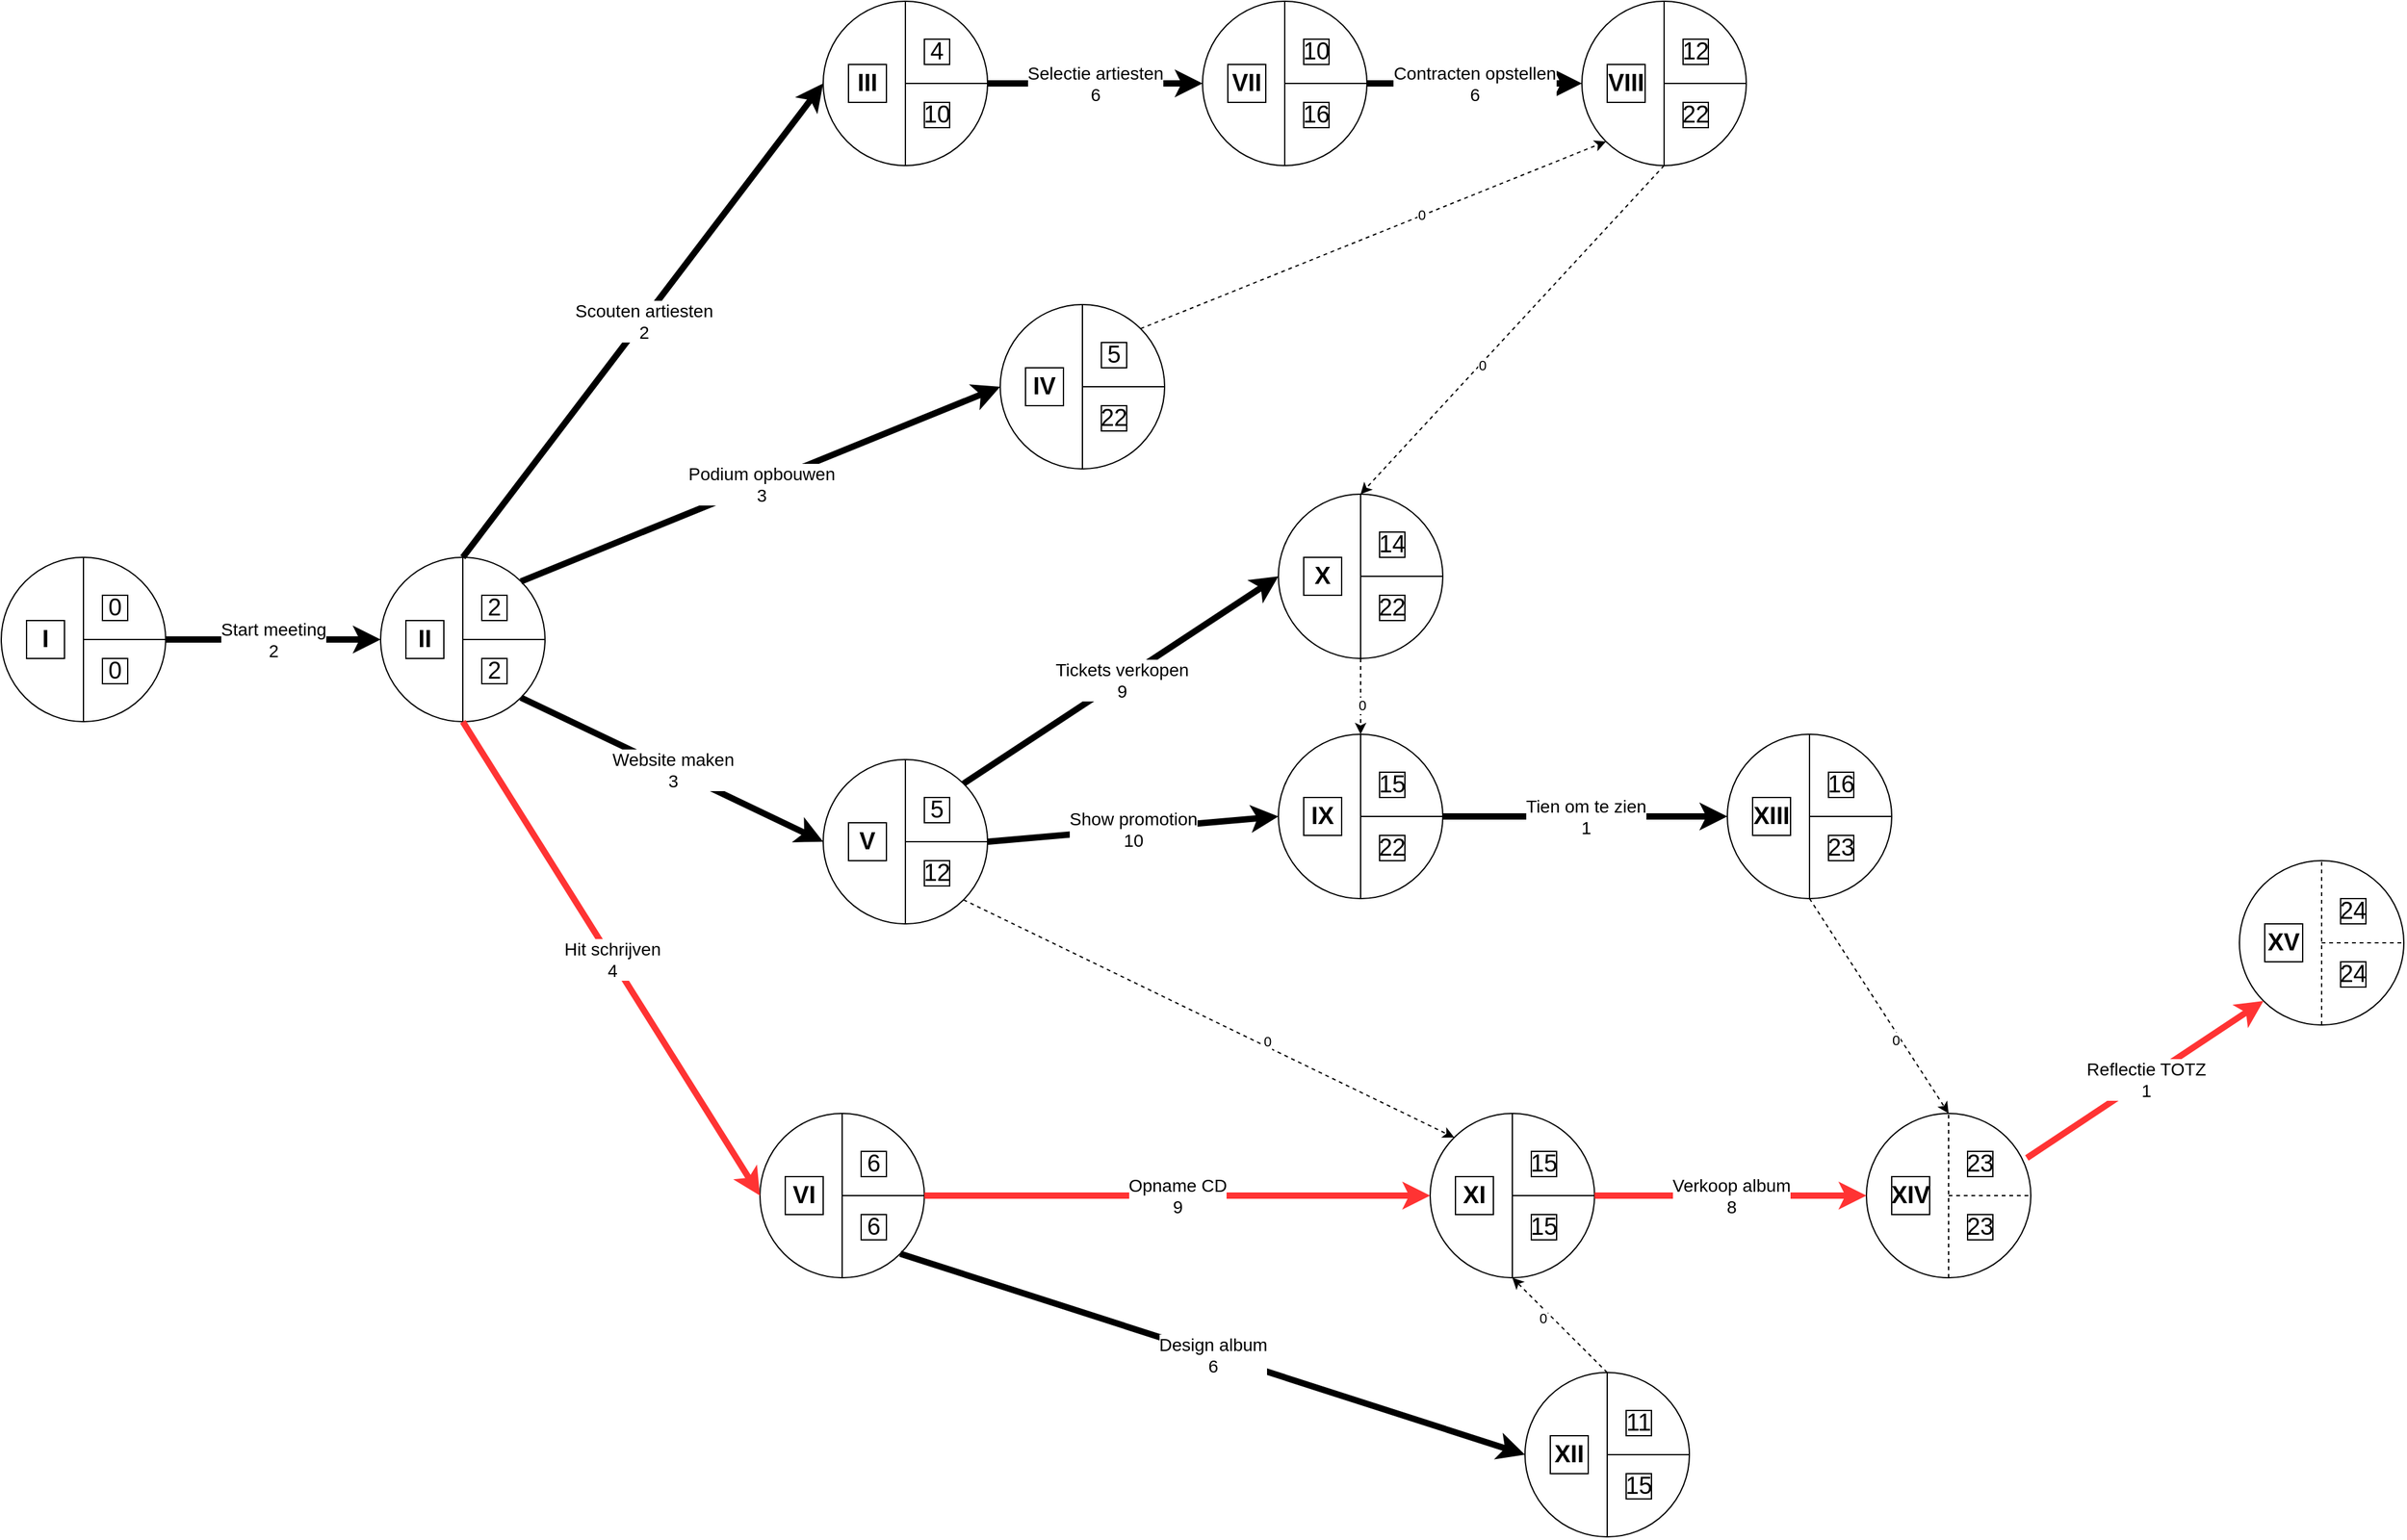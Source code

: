 <mxfile version="20.5.3" type="device"><diagram id="lD8hmE9IHwincYkHQ8h_" name="Page-1"><mxGraphModel dx="2844" dy="2624" grid="1" gridSize="10" guides="1" tooltips="1" connect="1" arrows="1" fold="1" page="1" pageScale="1" pageWidth="850" pageHeight="1100" math="0" shadow="0"><root><mxCell id="0"/><mxCell id="1" parent="0"/><mxCell id="yKa9SJ7akVQe92-nUL0u-1" value="" style="ellipse;whiteSpace=wrap;html=1;aspect=fixed;align=center;horizontal=1;" vertex="1" parent="1"><mxGeometry x="30" y="270" width="130" height="130" as="geometry"/></mxCell><mxCell id="yKa9SJ7akVQe92-nUL0u-2" value="" style="endArrow=none;html=1;rounded=0;entryX=0.5;entryY=0;entryDx=0;entryDy=0;" edge="1" target="yKa9SJ7akVQe92-nUL0u-1" parent="1"><mxGeometry width="50" height="50" relative="1" as="geometry"><mxPoint x="95" y="400" as="sourcePoint"/><mxPoint x="150" y="340" as="targetPoint"/></mxGeometry></mxCell><mxCell id="yKa9SJ7akVQe92-nUL0u-3" value="" style="endArrow=none;html=1;rounded=0;entryX=1;entryY=0.5;entryDx=0;entryDy=0;" edge="1" target="yKa9SJ7akVQe92-nUL0u-1" parent="1"><mxGeometry width="50" height="50" relative="1" as="geometry"><mxPoint x="95" y="335" as="sourcePoint"/><mxPoint x="150" y="340" as="targetPoint"/></mxGeometry></mxCell><mxCell id="yKa9SJ7akVQe92-nUL0u-4" value="&lt;font style=&quot;font-size: 19px;&quot;&gt;&lt;b&gt;I&lt;/b&gt;&lt;/font&gt;" style="rounded=0;whiteSpace=wrap;html=1;fontSize=15;" vertex="1" parent="1"><mxGeometry x="50" y="320" width="30" height="30" as="geometry"/></mxCell><mxCell id="yKa9SJ7akVQe92-nUL0u-5" value="0" style="whiteSpace=wrap;html=1;aspect=fixed;fontSize=19;" vertex="1" parent="1"><mxGeometry x="110" y="300" width="20" height="20" as="geometry"/></mxCell><mxCell id="yKa9SJ7akVQe92-nUL0u-6" value="0" style="whiteSpace=wrap;html=1;aspect=fixed;fontSize=19;" vertex="1" parent="1"><mxGeometry x="110" y="350" width="20" height="20" as="geometry"/></mxCell><mxCell id="yKa9SJ7akVQe92-nUL0u-7" value="" style="ellipse;whiteSpace=wrap;html=1;aspect=fixed;align=center;horizontal=1;" vertex="1" parent="1"><mxGeometry x="330" y="270" width="130" height="130" as="geometry"/></mxCell><mxCell id="yKa9SJ7akVQe92-nUL0u-8" value="" style="endArrow=none;html=1;rounded=0;entryX=0.5;entryY=0;entryDx=0;entryDy=0;" edge="1" target="yKa9SJ7akVQe92-nUL0u-7" parent="1"><mxGeometry width="50" height="50" relative="1" as="geometry"><mxPoint x="395" y="400" as="sourcePoint"/><mxPoint x="450" y="340" as="targetPoint"/></mxGeometry></mxCell><mxCell id="yKa9SJ7akVQe92-nUL0u-9" value="" style="endArrow=none;html=1;rounded=0;entryX=1;entryY=0.5;entryDx=0;entryDy=0;" edge="1" target="yKa9SJ7akVQe92-nUL0u-7" parent="1"><mxGeometry width="50" height="50" relative="1" as="geometry"><mxPoint x="395" y="335" as="sourcePoint"/><mxPoint x="450" y="340" as="targetPoint"/></mxGeometry></mxCell><mxCell id="yKa9SJ7akVQe92-nUL0u-10" value="&lt;font style=&quot;font-size: 19px;&quot;&gt;&lt;b&gt;II&lt;/b&gt;&lt;/font&gt;" style="rounded=0;whiteSpace=wrap;html=1;fontSize=15;" vertex="1" parent="1"><mxGeometry x="350" y="320" width="30" height="30" as="geometry"/></mxCell><mxCell id="yKa9SJ7akVQe92-nUL0u-11" value="2" style="whiteSpace=wrap;html=1;aspect=fixed;fontSize=19;" vertex="1" parent="1"><mxGeometry x="410" y="300" width="20" height="20" as="geometry"/></mxCell><mxCell id="yKa9SJ7akVQe92-nUL0u-12" value="2" style="whiteSpace=wrap;html=1;aspect=fixed;fontSize=19;" vertex="1" parent="1"><mxGeometry x="410" y="350" width="20" height="20" as="geometry"/></mxCell><mxCell id="yKa9SJ7akVQe92-nUL0u-13" value="" style="endArrow=classic;html=1;rounded=0;strokeWidth=5;jumpSize=9;entryX=0;entryY=0.5;entryDx=0;entryDy=0;exitX=1;exitY=0.5;exitDx=0;exitDy=0;" edge="1" parent="1" source="yKa9SJ7akVQe92-nUL0u-1" target="yKa9SJ7akVQe92-nUL0u-7"><mxGeometry relative="1" as="geometry"><mxPoint x="150" y="448.62" as="sourcePoint"/><mxPoint x="310" y="400" as="targetPoint"/></mxGeometry></mxCell><mxCell id="yKa9SJ7akVQe92-nUL0u-14" value="Start meeting&lt;br&gt;2" style="edgeLabel;resizable=0;html=1;align=center;verticalAlign=middle;fontSize=14;" connectable="0" vertex="1" parent="yKa9SJ7akVQe92-nUL0u-13"><mxGeometry relative="1" as="geometry"/></mxCell><mxCell id="yKa9SJ7akVQe92-nUL0u-15" value="" style="ellipse;whiteSpace=wrap;html=1;aspect=fixed;align=center;horizontal=1;" vertex="1" parent="1"><mxGeometry x="680" y="-170" width="130" height="130" as="geometry"/></mxCell><mxCell id="yKa9SJ7akVQe92-nUL0u-16" value="" style="endArrow=none;html=1;rounded=0;entryX=0.5;entryY=0;entryDx=0;entryDy=0;" edge="1" target="yKa9SJ7akVQe92-nUL0u-15" parent="1"><mxGeometry width="50" height="50" relative="1" as="geometry"><mxPoint x="745" y="-40" as="sourcePoint"/><mxPoint x="800" y="-100" as="targetPoint"/></mxGeometry></mxCell><mxCell id="yKa9SJ7akVQe92-nUL0u-17" value="" style="endArrow=none;html=1;rounded=0;entryX=1;entryY=0.5;entryDx=0;entryDy=0;" edge="1" target="yKa9SJ7akVQe92-nUL0u-15" parent="1"><mxGeometry width="50" height="50" relative="1" as="geometry"><mxPoint x="745" y="-105" as="sourcePoint"/><mxPoint x="800" y="-100" as="targetPoint"/></mxGeometry></mxCell><mxCell id="yKa9SJ7akVQe92-nUL0u-18" value="&lt;font style=&quot;font-size: 19px;&quot;&gt;&lt;b&gt;III&lt;/b&gt;&lt;/font&gt;" style="rounded=0;whiteSpace=wrap;html=1;fontSize=15;" vertex="1" parent="1"><mxGeometry x="700" y="-120" width="30" height="30" as="geometry"/></mxCell><mxCell id="yKa9SJ7akVQe92-nUL0u-19" value="4" style="whiteSpace=wrap;html=1;aspect=fixed;fontSize=19;" vertex="1" parent="1"><mxGeometry x="760" y="-140" width="20" height="20" as="geometry"/></mxCell><mxCell id="yKa9SJ7akVQe92-nUL0u-20" value="10" style="whiteSpace=wrap;html=1;aspect=fixed;fontSize=19;" vertex="1" parent="1"><mxGeometry x="760" y="-90" width="20" height="20" as="geometry"/></mxCell><mxCell id="yKa9SJ7akVQe92-nUL0u-21" value="" style="ellipse;whiteSpace=wrap;html=1;aspect=fixed;align=center;horizontal=1;" vertex="1" parent="1"><mxGeometry x="820" y="70" width="130" height="130" as="geometry"/></mxCell><mxCell id="yKa9SJ7akVQe92-nUL0u-22" value="" style="endArrow=none;html=1;rounded=0;entryX=0.5;entryY=0;entryDx=0;entryDy=0;" edge="1" parent="1" target="yKa9SJ7akVQe92-nUL0u-21"><mxGeometry width="50" height="50" relative="1" as="geometry"><mxPoint x="885" y="200" as="sourcePoint"/><mxPoint x="940" y="140" as="targetPoint"/></mxGeometry></mxCell><mxCell id="yKa9SJ7akVQe92-nUL0u-23" value="" style="endArrow=none;html=1;rounded=0;entryX=1;entryY=0.5;entryDx=0;entryDy=0;" edge="1" parent="1" target="yKa9SJ7akVQe92-nUL0u-21"><mxGeometry width="50" height="50" relative="1" as="geometry"><mxPoint x="885" y="135" as="sourcePoint"/><mxPoint x="940" y="140" as="targetPoint"/></mxGeometry></mxCell><mxCell id="yKa9SJ7akVQe92-nUL0u-24" value="&lt;font style=&quot;font-size: 19px;&quot;&gt;&lt;b&gt;IV&lt;/b&gt;&lt;/font&gt;" style="rounded=0;whiteSpace=wrap;html=1;fontSize=15;" vertex="1" parent="1"><mxGeometry x="840" y="120" width="30" height="30" as="geometry"/></mxCell><mxCell id="yKa9SJ7akVQe92-nUL0u-25" value="5" style="whiteSpace=wrap;html=1;aspect=fixed;fontSize=19;" vertex="1" parent="1"><mxGeometry x="900" y="100" width="20" height="20" as="geometry"/></mxCell><mxCell id="yKa9SJ7akVQe92-nUL0u-26" value="22" style="whiteSpace=wrap;html=1;aspect=fixed;fontSize=19;" vertex="1" parent="1"><mxGeometry x="900" y="150" width="20" height="20" as="geometry"/></mxCell><mxCell id="yKa9SJ7akVQe92-nUL0u-27" value="" style="ellipse;whiteSpace=wrap;html=1;aspect=fixed;align=center;horizontal=1;" vertex="1" parent="1"><mxGeometry x="680" y="430" width="130" height="130" as="geometry"/></mxCell><mxCell id="yKa9SJ7akVQe92-nUL0u-28" value="" style="endArrow=none;html=1;rounded=0;entryX=0.5;entryY=0;entryDx=0;entryDy=0;" edge="1" parent="1" target="yKa9SJ7akVQe92-nUL0u-27"><mxGeometry width="50" height="50" relative="1" as="geometry"><mxPoint x="745" y="560" as="sourcePoint"/><mxPoint x="800" y="500" as="targetPoint"/></mxGeometry></mxCell><mxCell id="yKa9SJ7akVQe92-nUL0u-29" value="" style="endArrow=none;html=1;rounded=0;entryX=1;entryY=0.5;entryDx=0;entryDy=0;" edge="1" parent="1" target="yKa9SJ7akVQe92-nUL0u-27"><mxGeometry width="50" height="50" relative="1" as="geometry"><mxPoint x="745" y="495" as="sourcePoint"/><mxPoint x="800" y="500" as="targetPoint"/></mxGeometry></mxCell><mxCell id="yKa9SJ7akVQe92-nUL0u-30" value="&lt;font style=&quot;font-size: 19px;&quot;&gt;&lt;b&gt;V&lt;/b&gt;&lt;/font&gt;" style="rounded=0;whiteSpace=wrap;html=1;fontSize=15;" vertex="1" parent="1"><mxGeometry x="700" y="480" width="30" height="30" as="geometry"/></mxCell><mxCell id="yKa9SJ7akVQe92-nUL0u-31" value="5" style="whiteSpace=wrap;html=1;aspect=fixed;fontSize=19;" vertex="1" parent="1"><mxGeometry x="760" y="460" width="20" height="20" as="geometry"/></mxCell><mxCell id="yKa9SJ7akVQe92-nUL0u-32" value="12" style="whiteSpace=wrap;html=1;aspect=fixed;fontSize=19;" vertex="1" parent="1"><mxGeometry x="760" y="510" width="20" height="20" as="geometry"/></mxCell><mxCell id="yKa9SJ7akVQe92-nUL0u-33" value="" style="ellipse;whiteSpace=wrap;html=1;aspect=fixed;align=center;horizontal=1;" vertex="1" parent="1"><mxGeometry x="630" y="710" width="130" height="130" as="geometry"/></mxCell><mxCell id="yKa9SJ7akVQe92-nUL0u-34" value="" style="endArrow=none;html=1;rounded=0;entryX=0.5;entryY=0;entryDx=0;entryDy=0;" edge="1" parent="1" target="yKa9SJ7akVQe92-nUL0u-33"><mxGeometry width="50" height="50" relative="1" as="geometry"><mxPoint x="695" y="840" as="sourcePoint"/><mxPoint x="750" y="780" as="targetPoint"/></mxGeometry></mxCell><mxCell id="yKa9SJ7akVQe92-nUL0u-35" value="" style="endArrow=none;html=1;rounded=0;entryX=1;entryY=0.5;entryDx=0;entryDy=0;" edge="1" parent="1" target="yKa9SJ7akVQe92-nUL0u-33"><mxGeometry width="50" height="50" relative="1" as="geometry"><mxPoint x="695" y="775" as="sourcePoint"/><mxPoint x="750" y="780" as="targetPoint"/></mxGeometry></mxCell><mxCell id="yKa9SJ7akVQe92-nUL0u-36" value="&lt;font style=&quot;font-size: 19px;&quot;&gt;&lt;b&gt;VI&lt;/b&gt;&lt;/font&gt;" style="rounded=0;whiteSpace=wrap;html=1;fontSize=15;" vertex="1" parent="1"><mxGeometry x="650" y="760" width="30" height="30" as="geometry"/></mxCell><mxCell id="yKa9SJ7akVQe92-nUL0u-37" value="6" style="whiteSpace=wrap;html=1;aspect=fixed;fontSize=19;" vertex="1" parent="1"><mxGeometry x="710" y="740" width="20" height="20" as="geometry"/></mxCell><mxCell id="yKa9SJ7akVQe92-nUL0u-38" value="6" style="whiteSpace=wrap;html=1;aspect=fixed;fontSize=19;" vertex="1" parent="1"><mxGeometry x="710" y="790" width="20" height="20" as="geometry"/></mxCell><mxCell id="yKa9SJ7akVQe92-nUL0u-47" value="" style="endArrow=classic;html=1;rounded=0;strokeWidth=5;jumpSize=9;entryX=0;entryY=0.5;entryDx=0;entryDy=0;exitX=0.5;exitY=0;exitDx=0;exitDy=0;" edge="1" parent="1" source="yKa9SJ7akVQe92-nUL0u-7" target="yKa9SJ7akVQe92-nUL0u-15"><mxGeometry relative="1" as="geometry"><mxPoint x="410" y="198.62" as="sourcePoint"/><mxPoint x="570" y="150" as="targetPoint"/></mxGeometry></mxCell><mxCell id="yKa9SJ7akVQe92-nUL0u-48" value="Scouten artiesten&lt;br&gt;2" style="edgeLabel;resizable=0;html=1;align=center;verticalAlign=middle;fontSize=14;" connectable="0" vertex="1" parent="yKa9SJ7akVQe92-nUL0u-47"><mxGeometry relative="1" as="geometry"/></mxCell><mxCell id="yKa9SJ7akVQe92-nUL0u-49" value="" style="endArrow=classic;html=1;rounded=0;strokeWidth=5;jumpSize=9;entryX=0;entryY=0.5;entryDx=0;entryDy=0;exitX=1;exitY=0;exitDx=0;exitDy=0;" edge="1" parent="1" source="yKa9SJ7akVQe92-nUL0u-7" target="yKa9SJ7akVQe92-nUL0u-21"><mxGeometry relative="1" as="geometry"><mxPoint x="405" y="280" as="sourcePoint"/><mxPoint x="640.0" y="65" as="targetPoint"/></mxGeometry></mxCell><mxCell id="yKa9SJ7akVQe92-nUL0u-50" value="Podium opbouwen&lt;br&gt;3" style="edgeLabel;resizable=0;html=1;align=center;verticalAlign=middle;fontSize=14;" connectable="0" vertex="1" parent="yKa9SJ7akVQe92-nUL0u-49"><mxGeometry relative="1" as="geometry"/></mxCell><mxCell id="yKa9SJ7akVQe92-nUL0u-51" value="" style="endArrow=classic;html=1;rounded=0;strokeWidth=5;jumpSize=9;entryX=0;entryY=0.5;entryDx=0;entryDy=0;exitX=1;exitY=1;exitDx=0;exitDy=0;" edge="1" parent="1" source="yKa9SJ7akVQe92-nUL0u-7" target="yKa9SJ7akVQe92-nUL0u-27"><mxGeometry relative="1" as="geometry"><mxPoint x="415" y="290" as="sourcePoint"/><mxPoint x="650.0" y="75" as="targetPoint"/></mxGeometry></mxCell><mxCell id="yKa9SJ7akVQe92-nUL0u-52" value="Website maken&lt;br&gt;3" style="edgeLabel;resizable=0;html=1;align=center;verticalAlign=middle;fontSize=14;" connectable="0" vertex="1" parent="yKa9SJ7akVQe92-nUL0u-51"><mxGeometry relative="1" as="geometry"/></mxCell><mxCell id="yKa9SJ7akVQe92-nUL0u-53" value="" style="endArrow=classic;html=1;rounded=0;strokeWidth=5;jumpSize=9;entryX=0;entryY=0.5;entryDx=0;entryDy=0;exitX=0.5;exitY=1;exitDx=0;exitDy=0;strokeColor=#FF3333;" edge="1" parent="1" source="yKa9SJ7akVQe92-nUL0u-7" target="yKa9SJ7akVQe92-nUL0u-33"><mxGeometry relative="1" as="geometry"><mxPoint x="425" y="300" as="sourcePoint"/><mxPoint x="660.0" y="85" as="targetPoint"/></mxGeometry></mxCell><mxCell id="yKa9SJ7akVQe92-nUL0u-54" value="Hit schrijven&lt;br&gt;4" style="edgeLabel;resizable=0;html=1;align=center;verticalAlign=middle;fontSize=14;" connectable="0" vertex="1" parent="yKa9SJ7akVQe92-nUL0u-53"><mxGeometry relative="1" as="geometry"/></mxCell><mxCell id="yKa9SJ7akVQe92-nUL0u-55" value="" style="ellipse;whiteSpace=wrap;html=1;aspect=fixed;align=center;horizontal=1;" vertex="1" parent="1"><mxGeometry x="980" y="-170" width="130" height="130" as="geometry"/></mxCell><mxCell id="yKa9SJ7akVQe92-nUL0u-56" value="" style="endArrow=none;html=1;rounded=0;entryX=0.5;entryY=0;entryDx=0;entryDy=0;" edge="1" target="yKa9SJ7akVQe92-nUL0u-55" parent="1"><mxGeometry width="50" height="50" relative="1" as="geometry"><mxPoint x="1045" y="-40" as="sourcePoint"/><mxPoint x="1100" y="-100" as="targetPoint"/></mxGeometry></mxCell><mxCell id="yKa9SJ7akVQe92-nUL0u-57" value="" style="endArrow=none;html=1;rounded=0;entryX=1;entryY=0.5;entryDx=0;entryDy=0;" edge="1" target="yKa9SJ7akVQe92-nUL0u-55" parent="1"><mxGeometry width="50" height="50" relative="1" as="geometry"><mxPoint x="1045" y="-105" as="sourcePoint"/><mxPoint x="1100" y="-100" as="targetPoint"/></mxGeometry></mxCell><mxCell id="yKa9SJ7akVQe92-nUL0u-58" value="&lt;font style=&quot;font-size: 19px;&quot;&gt;&lt;b&gt;VII&lt;/b&gt;&lt;/font&gt;" style="rounded=0;whiteSpace=wrap;html=1;fontSize=15;" vertex="1" parent="1"><mxGeometry x="1000" y="-120" width="30" height="30" as="geometry"/></mxCell><mxCell id="yKa9SJ7akVQe92-nUL0u-59" value="10" style="whiteSpace=wrap;html=1;aspect=fixed;fontSize=19;" vertex="1" parent="1"><mxGeometry x="1060" y="-140" width="20" height="20" as="geometry"/></mxCell><mxCell id="yKa9SJ7akVQe92-nUL0u-60" value="16" style="whiteSpace=wrap;html=1;aspect=fixed;fontSize=19;" vertex="1" parent="1"><mxGeometry x="1060" y="-90" width="20" height="20" as="geometry"/></mxCell><mxCell id="yKa9SJ7akVQe92-nUL0u-61" value="" style="endArrow=classic;html=1;rounded=0;strokeWidth=5;jumpSize=9;entryX=0;entryY=0.5;entryDx=0;entryDy=0;exitX=1;exitY=0.5;exitDx=0;exitDy=0;" edge="1" parent="1" source="yKa9SJ7akVQe92-nUL0u-15" target="yKa9SJ7akVQe92-nUL0u-55"><mxGeometry relative="1" as="geometry"><mxPoint x="810" y="-81.38" as="sourcePoint"/><mxPoint x="970" y="-130" as="targetPoint"/></mxGeometry></mxCell><mxCell id="yKa9SJ7akVQe92-nUL0u-62" value="Selectie artiesten&lt;br&gt;6" style="edgeLabel;resizable=0;html=1;align=center;verticalAlign=middle;fontSize=14;" connectable="0" vertex="1" parent="yKa9SJ7akVQe92-nUL0u-61"><mxGeometry relative="1" as="geometry"/></mxCell><mxCell id="yKa9SJ7akVQe92-nUL0u-63" value="" style="ellipse;whiteSpace=wrap;html=1;aspect=fixed;align=center;horizontal=1;" vertex="1" parent="1"><mxGeometry x="1280" y="-170" width="130" height="130" as="geometry"/></mxCell><mxCell id="yKa9SJ7akVQe92-nUL0u-64" value="" style="endArrow=none;html=1;rounded=0;entryX=0.5;entryY=0;entryDx=0;entryDy=0;" edge="1" target="yKa9SJ7akVQe92-nUL0u-63" parent="1"><mxGeometry width="50" height="50" relative="1" as="geometry"><mxPoint x="1345" y="-40" as="sourcePoint"/><mxPoint x="1400" y="-100" as="targetPoint"/></mxGeometry></mxCell><mxCell id="yKa9SJ7akVQe92-nUL0u-65" value="" style="endArrow=none;html=1;rounded=0;entryX=1;entryY=0.5;entryDx=0;entryDy=0;" edge="1" target="yKa9SJ7akVQe92-nUL0u-63" parent="1"><mxGeometry width="50" height="50" relative="1" as="geometry"><mxPoint x="1345" y="-105" as="sourcePoint"/><mxPoint x="1400" y="-100" as="targetPoint"/></mxGeometry></mxCell><mxCell id="yKa9SJ7akVQe92-nUL0u-66" value="&lt;font style=&quot;font-size: 19px;&quot;&gt;&lt;b&gt;VIII&lt;/b&gt;&lt;/font&gt;" style="rounded=0;whiteSpace=wrap;html=1;fontSize=15;" vertex="1" parent="1"><mxGeometry x="1300" y="-120" width="30" height="30" as="geometry"/></mxCell><mxCell id="yKa9SJ7akVQe92-nUL0u-67" value="12" style="whiteSpace=wrap;html=1;aspect=fixed;fontSize=19;" vertex="1" parent="1"><mxGeometry x="1360" y="-140" width="20" height="20" as="geometry"/></mxCell><mxCell id="yKa9SJ7akVQe92-nUL0u-68" value="22" style="whiteSpace=wrap;html=1;aspect=fixed;fontSize=19;" vertex="1" parent="1"><mxGeometry x="1360" y="-90" width="20" height="20" as="geometry"/></mxCell><mxCell id="yKa9SJ7akVQe92-nUL0u-69" value="" style="endArrow=classic;html=1;rounded=0;strokeWidth=5;jumpSize=9;entryX=0;entryY=0.5;entryDx=0;entryDy=0;exitX=1;exitY=0.5;exitDx=0;exitDy=0;" edge="1" parent="1" target="yKa9SJ7akVQe92-nUL0u-63"><mxGeometry relative="1" as="geometry"><mxPoint x="1110.0" y="-105.0" as="sourcePoint"/><mxPoint x="1270" y="-120" as="targetPoint"/></mxGeometry></mxCell><mxCell id="yKa9SJ7akVQe92-nUL0u-70" value="Contracten opstellen&lt;br&gt;6" style="edgeLabel;resizable=0;html=1;align=center;verticalAlign=middle;fontSize=14;" connectable="0" vertex="1" parent="yKa9SJ7akVQe92-nUL0u-69"><mxGeometry relative="1" as="geometry"/></mxCell><mxCell id="yKa9SJ7akVQe92-nUL0u-71" value="" style="ellipse;whiteSpace=wrap;html=1;aspect=fixed;align=center;horizontal=1;" vertex="1" parent="1"><mxGeometry x="1040" y="410" width="130" height="130" as="geometry"/></mxCell><mxCell id="yKa9SJ7akVQe92-nUL0u-72" value="" style="endArrow=none;html=1;rounded=0;entryX=0.5;entryY=0;entryDx=0;entryDy=0;" edge="1" target="yKa9SJ7akVQe92-nUL0u-71" parent="1"><mxGeometry width="50" height="50" relative="1" as="geometry"><mxPoint x="1105" y="540" as="sourcePoint"/><mxPoint x="1160" y="480" as="targetPoint"/></mxGeometry></mxCell><mxCell id="yKa9SJ7akVQe92-nUL0u-73" value="" style="endArrow=none;html=1;rounded=0;entryX=1;entryY=0.5;entryDx=0;entryDy=0;" edge="1" target="yKa9SJ7akVQe92-nUL0u-71" parent="1"><mxGeometry width="50" height="50" relative="1" as="geometry"><mxPoint x="1105" y="475" as="sourcePoint"/><mxPoint x="1160" y="480" as="targetPoint"/></mxGeometry></mxCell><mxCell id="yKa9SJ7akVQe92-nUL0u-74" value="&lt;font style=&quot;font-size: 19px;&quot;&gt;&lt;b&gt;IX&lt;/b&gt;&lt;/font&gt;" style="rounded=0;whiteSpace=wrap;html=1;fontSize=15;" vertex="1" parent="1"><mxGeometry x="1060" y="460" width="30" height="30" as="geometry"/></mxCell><mxCell id="yKa9SJ7akVQe92-nUL0u-75" value="15" style="whiteSpace=wrap;html=1;aspect=fixed;fontSize=19;" vertex="1" parent="1"><mxGeometry x="1120" y="440" width="20" height="20" as="geometry"/></mxCell><mxCell id="yKa9SJ7akVQe92-nUL0u-76" value="22" style="whiteSpace=wrap;html=1;aspect=fixed;fontSize=19;" vertex="1" parent="1"><mxGeometry x="1120" y="490" width="20" height="20" as="geometry"/></mxCell><mxCell id="yKa9SJ7akVQe92-nUL0u-77" value="" style="endArrow=classic;html=1;rounded=0;strokeWidth=5;jumpSize=9;entryX=0;entryY=0.5;entryDx=0;entryDy=0;exitX=1;exitY=0.5;exitDx=0;exitDy=0;" edge="1" parent="1" source="yKa9SJ7akVQe92-nUL0u-27" target="yKa9SJ7akVQe92-nUL0u-71"><mxGeometry relative="1" as="geometry"><mxPoint x="800" y="495" as="sourcePoint"/><mxPoint x="1019.04" y="580" as="targetPoint"/></mxGeometry></mxCell><mxCell id="yKa9SJ7akVQe92-nUL0u-78" value="Show promotion&lt;br&gt;10" style="edgeLabel;resizable=0;html=1;align=center;verticalAlign=middle;fontSize=14;" connectable="0" vertex="1" parent="yKa9SJ7akVQe92-nUL0u-77"><mxGeometry relative="1" as="geometry"/></mxCell><mxCell id="yKa9SJ7akVQe92-nUL0u-79" value="" style="ellipse;whiteSpace=wrap;html=1;aspect=fixed;align=center;horizontal=1;" vertex="1" parent="1"><mxGeometry x="1040" y="220" width="130" height="130" as="geometry"/></mxCell><mxCell id="yKa9SJ7akVQe92-nUL0u-80" value="" style="endArrow=none;html=1;rounded=0;entryX=0.5;entryY=0;entryDx=0;entryDy=0;" edge="1" parent="1" target="yKa9SJ7akVQe92-nUL0u-79"><mxGeometry width="50" height="50" relative="1" as="geometry"><mxPoint x="1105.0" y="350" as="sourcePoint"/><mxPoint x="1160" y="290" as="targetPoint"/></mxGeometry></mxCell><mxCell id="yKa9SJ7akVQe92-nUL0u-81" value="" style="endArrow=none;html=1;rounded=0;entryX=1;entryY=0.5;entryDx=0;entryDy=0;" edge="1" parent="1" target="yKa9SJ7akVQe92-nUL0u-79"><mxGeometry width="50" height="50" relative="1" as="geometry"><mxPoint x="1105.0" y="285" as="sourcePoint"/><mxPoint x="1160" y="290" as="targetPoint"/></mxGeometry></mxCell><mxCell id="yKa9SJ7akVQe92-nUL0u-82" value="&lt;font style=&quot;font-size: 19px;&quot;&gt;&lt;b&gt;X&lt;/b&gt;&lt;/font&gt;" style="rounded=0;whiteSpace=wrap;html=1;fontSize=15;" vertex="1" parent="1"><mxGeometry x="1060" y="270" width="30" height="30" as="geometry"/></mxCell><mxCell id="yKa9SJ7akVQe92-nUL0u-83" value="14" style="whiteSpace=wrap;html=1;aspect=fixed;fontSize=19;" vertex="1" parent="1"><mxGeometry x="1120" y="250" width="20" height="20" as="geometry"/></mxCell><mxCell id="yKa9SJ7akVQe92-nUL0u-84" value="22" style="whiteSpace=wrap;html=1;aspect=fixed;fontSize=19;" vertex="1" parent="1"><mxGeometry x="1120" y="300" width="20" height="20" as="geometry"/></mxCell><mxCell id="yKa9SJ7akVQe92-nUL0u-85" value="" style="endArrow=classic;html=1;rounded=0;strokeWidth=5;jumpSize=9;entryX=0;entryY=0.5;entryDx=0;entryDy=0;exitX=1;exitY=0;exitDx=0;exitDy=0;" edge="1" parent="1" target="yKa9SJ7akVQe92-nUL0u-79" source="yKa9SJ7akVQe92-nUL0u-27"><mxGeometry relative="1" as="geometry"><mxPoint x="760.0" y="395" as="sourcePoint"/><mxPoint x="920" y="370" as="targetPoint"/></mxGeometry></mxCell><mxCell id="yKa9SJ7akVQe92-nUL0u-86" value="Tickets verkopen&lt;br&gt;9" style="edgeLabel;resizable=0;html=1;align=center;verticalAlign=middle;fontSize=14;" connectable="0" vertex="1" parent="yKa9SJ7akVQe92-nUL0u-85"><mxGeometry relative="1" as="geometry"/></mxCell><mxCell id="yKa9SJ7akVQe92-nUL0u-117" value="" style="ellipse;whiteSpace=wrap;html=1;aspect=fixed;align=center;horizontal=1;" vertex="1" parent="1"><mxGeometry x="1160" y="710" width="130" height="130" as="geometry"/></mxCell><mxCell id="yKa9SJ7akVQe92-nUL0u-118" value="" style="endArrow=none;html=1;rounded=0;entryX=0.5;entryY=0;entryDx=0;entryDy=0;" edge="1" parent="1" target="yKa9SJ7akVQe92-nUL0u-117"><mxGeometry width="50" height="50" relative="1" as="geometry"><mxPoint x="1225" y="840" as="sourcePoint"/><mxPoint x="1280" y="780" as="targetPoint"/></mxGeometry></mxCell><mxCell id="yKa9SJ7akVQe92-nUL0u-119" value="" style="endArrow=none;html=1;rounded=0;entryX=1;entryY=0.5;entryDx=0;entryDy=0;" edge="1" parent="1" target="yKa9SJ7akVQe92-nUL0u-117"><mxGeometry width="50" height="50" relative="1" as="geometry"><mxPoint x="1225" y="775" as="sourcePoint"/><mxPoint x="1280" y="780" as="targetPoint"/></mxGeometry></mxCell><mxCell id="yKa9SJ7akVQe92-nUL0u-120" value="&lt;font style=&quot;font-size: 19px;&quot;&gt;&lt;b&gt;XI&lt;/b&gt;&lt;/font&gt;" style="rounded=0;whiteSpace=wrap;html=1;fontSize=15;" vertex="1" parent="1"><mxGeometry x="1180" y="760" width="30" height="30" as="geometry"/></mxCell><mxCell id="yKa9SJ7akVQe92-nUL0u-121" value="15" style="whiteSpace=wrap;html=1;aspect=fixed;fontSize=19;" vertex="1" parent="1"><mxGeometry x="1240" y="740" width="20" height="20" as="geometry"/></mxCell><mxCell id="yKa9SJ7akVQe92-nUL0u-122" value="15" style="whiteSpace=wrap;html=1;aspect=fixed;fontSize=19;" vertex="1" parent="1"><mxGeometry x="1240" y="790" width="20" height="20" as="geometry"/></mxCell><mxCell id="yKa9SJ7akVQe92-nUL0u-123" value="" style="endArrow=classic;html=1;rounded=0;strokeWidth=5;jumpSize=9;entryX=0;entryY=0.5;entryDx=0;entryDy=0;exitX=1;exitY=0.5;exitDx=0;exitDy=0;strokeColor=#FF3333;" edge="1" parent="1" target="yKa9SJ7akVQe92-nUL0u-117" source="yKa9SJ7akVQe92-nUL0u-33"><mxGeometry relative="1" as="geometry"><mxPoint x="770.0" y="800" as="sourcePoint"/><mxPoint x="1010" y="815" as="targetPoint"/></mxGeometry></mxCell><mxCell id="yKa9SJ7akVQe92-nUL0u-124" value="Opname CD&lt;br&gt;9" style="edgeLabel;resizable=0;html=1;align=center;verticalAlign=middle;fontSize=14;" connectable="0" vertex="1" parent="yKa9SJ7akVQe92-nUL0u-123"><mxGeometry relative="1" as="geometry"/></mxCell><mxCell id="yKa9SJ7akVQe92-nUL0u-125" value="" style="ellipse;whiteSpace=wrap;html=1;aspect=fixed;align=center;horizontal=1;" vertex="1" parent="1"><mxGeometry x="1235" y="915" width="130" height="130" as="geometry"/></mxCell><mxCell id="yKa9SJ7akVQe92-nUL0u-126" value="" style="endArrow=none;html=1;rounded=0;entryX=0.5;entryY=0;entryDx=0;entryDy=0;" edge="1" parent="1" target="yKa9SJ7akVQe92-nUL0u-125"><mxGeometry width="50" height="50" relative="1" as="geometry"><mxPoint x="1300.0" y="1045" as="sourcePoint"/><mxPoint x="1355" y="985" as="targetPoint"/></mxGeometry></mxCell><mxCell id="yKa9SJ7akVQe92-nUL0u-127" value="" style="endArrow=none;html=1;rounded=0;entryX=1;entryY=0.5;entryDx=0;entryDy=0;" edge="1" parent="1" target="yKa9SJ7akVQe92-nUL0u-125"><mxGeometry width="50" height="50" relative="1" as="geometry"><mxPoint x="1300.0" y="980" as="sourcePoint"/><mxPoint x="1355" y="985" as="targetPoint"/></mxGeometry></mxCell><mxCell id="yKa9SJ7akVQe92-nUL0u-128" value="&lt;font style=&quot;font-size: 19px;&quot;&gt;&lt;b&gt;XII&lt;/b&gt;&lt;/font&gt;" style="rounded=0;whiteSpace=wrap;html=1;fontSize=15;" vertex="1" parent="1"><mxGeometry x="1255" y="965" width="30" height="30" as="geometry"/></mxCell><mxCell id="yKa9SJ7akVQe92-nUL0u-129" value="11" style="whiteSpace=wrap;html=1;aspect=fixed;fontSize=19;" vertex="1" parent="1"><mxGeometry x="1315" y="945" width="20" height="20" as="geometry"/></mxCell><mxCell id="yKa9SJ7akVQe92-nUL0u-130" value="15" style="whiteSpace=wrap;html=1;aspect=fixed;fontSize=19;" vertex="1" parent="1"><mxGeometry x="1315" y="995" width="20" height="20" as="geometry"/></mxCell><mxCell id="yKa9SJ7akVQe92-nUL0u-131" value="" style="endArrow=classic;html=1;rounded=0;strokeWidth=5;jumpSize=9;entryX=0;entryY=0.5;entryDx=0;entryDy=0;exitX=1;exitY=1;exitDx=0;exitDy=0;" edge="1" parent="1" target="yKa9SJ7akVQe92-nUL0u-125" source="yKa9SJ7akVQe92-nUL0u-33"><mxGeometry relative="1" as="geometry"><mxPoint x="770.0" y="800" as="sourcePoint"/><mxPoint x="1010" y="965" as="targetPoint"/></mxGeometry></mxCell><mxCell id="yKa9SJ7akVQe92-nUL0u-132" value="Design album&lt;br&gt;6" style="edgeLabel;resizable=0;html=1;align=center;verticalAlign=middle;fontSize=14;" connectable="0" vertex="1" parent="yKa9SJ7akVQe92-nUL0u-131"><mxGeometry relative="1" as="geometry"/></mxCell><mxCell id="yKa9SJ7akVQe92-nUL0u-133" value="" style="ellipse;whiteSpace=wrap;html=1;aspect=fixed;align=center;horizontal=1;" vertex="1" parent="1"><mxGeometry x="1395" y="410" width="130" height="130" as="geometry"/></mxCell><mxCell id="yKa9SJ7akVQe92-nUL0u-134" value="" style="endArrow=none;html=1;rounded=0;entryX=0.5;entryY=0;entryDx=0;entryDy=0;" edge="1" target="yKa9SJ7akVQe92-nUL0u-133" parent="1"><mxGeometry width="50" height="50" relative="1" as="geometry"><mxPoint x="1460" y="540" as="sourcePoint"/><mxPoint x="1515" y="480" as="targetPoint"/></mxGeometry></mxCell><mxCell id="yKa9SJ7akVQe92-nUL0u-135" value="" style="endArrow=none;html=1;rounded=0;entryX=1;entryY=0.5;entryDx=0;entryDy=0;" edge="1" target="yKa9SJ7akVQe92-nUL0u-133" parent="1"><mxGeometry width="50" height="50" relative="1" as="geometry"><mxPoint x="1460" y="475" as="sourcePoint"/><mxPoint x="1515" y="480" as="targetPoint"/></mxGeometry></mxCell><mxCell id="yKa9SJ7akVQe92-nUL0u-136" value="&lt;font style=&quot;font-size: 19px;&quot;&gt;&lt;b&gt;XIII&lt;/b&gt;&lt;/font&gt;" style="rounded=0;whiteSpace=wrap;html=1;fontSize=15;" vertex="1" parent="1"><mxGeometry x="1415" y="460" width="30" height="30" as="geometry"/></mxCell><mxCell id="yKa9SJ7akVQe92-nUL0u-137" value="16" style="whiteSpace=wrap;html=1;aspect=fixed;fontSize=19;" vertex="1" parent="1"><mxGeometry x="1475" y="440" width="20" height="20" as="geometry"/></mxCell><mxCell id="yKa9SJ7akVQe92-nUL0u-138" value="23" style="whiteSpace=wrap;html=1;aspect=fixed;fontSize=19;" vertex="1" parent="1"><mxGeometry x="1475" y="490" width="20" height="20" as="geometry"/></mxCell><mxCell id="yKa9SJ7akVQe92-nUL0u-139" value="" style="endArrow=classic;html=1;rounded=0;strokeWidth=5;jumpSize=9;entryX=0;entryY=0.5;entryDx=0;entryDy=0;exitX=1;exitY=0.5;exitDx=0;exitDy=0;" edge="1" parent="1" source="yKa9SJ7akVQe92-nUL0u-71" target="yKa9SJ7akVQe92-nUL0u-133"><mxGeometry relative="1" as="geometry"><mxPoint x="1170.0" y="475" as="sourcePoint"/><mxPoint x="1350" y="450" as="targetPoint"/></mxGeometry></mxCell><mxCell id="yKa9SJ7akVQe92-nUL0u-140" value="Tien om te zien&lt;br&gt;1" style="edgeLabel;resizable=0;html=1;align=center;verticalAlign=middle;fontSize=14;" connectable="0" vertex="1" parent="yKa9SJ7akVQe92-nUL0u-139"><mxGeometry relative="1" as="geometry"/></mxCell><mxCell id="yKa9SJ7akVQe92-nUL0u-146" value="" style="ellipse;whiteSpace=wrap;html=1;aspect=fixed;align=center;horizontal=1;" vertex="1" parent="1"><mxGeometry x="1505" y="710" width="130" height="130" as="geometry"/></mxCell><mxCell id="yKa9SJ7akVQe92-nUL0u-147" value="" style="endArrow=none;html=1;rounded=0;entryX=0.5;entryY=0;entryDx=0;entryDy=0;dashed=1;" edge="1" target="yKa9SJ7akVQe92-nUL0u-146" parent="1"><mxGeometry width="50" height="50" relative="1" as="geometry"><mxPoint x="1570" y="840" as="sourcePoint"/><mxPoint x="1625" y="780" as="targetPoint"/></mxGeometry></mxCell><mxCell id="yKa9SJ7akVQe92-nUL0u-148" value="" style="endArrow=none;html=1;rounded=0;entryX=1;entryY=0.5;entryDx=0;entryDy=0;dashed=1;" edge="1" target="yKa9SJ7akVQe92-nUL0u-146" parent="1"><mxGeometry width="50" height="50" relative="1" as="geometry"><mxPoint x="1570" y="775" as="sourcePoint"/><mxPoint x="1625" y="780" as="targetPoint"/></mxGeometry></mxCell><mxCell id="yKa9SJ7akVQe92-nUL0u-149" value="&lt;font style=&quot;font-size: 19px;&quot;&gt;&lt;b&gt;XIV&lt;/b&gt;&lt;/font&gt;" style="rounded=0;whiteSpace=wrap;html=1;fontSize=15;" vertex="1" parent="1"><mxGeometry x="1525" y="760" width="30" height="30" as="geometry"/></mxCell><mxCell id="yKa9SJ7akVQe92-nUL0u-150" value="23" style="whiteSpace=wrap;html=1;aspect=fixed;fontSize=19;" vertex="1" parent="1"><mxGeometry x="1585" y="740" width="20" height="20" as="geometry"/></mxCell><mxCell id="yKa9SJ7akVQe92-nUL0u-151" value="23" style="whiteSpace=wrap;html=1;aspect=fixed;fontSize=19;" vertex="1" parent="1"><mxGeometry x="1585" y="790" width="20" height="20" as="geometry"/></mxCell><mxCell id="yKa9SJ7akVQe92-nUL0u-152" value="" style="endArrow=classic;html=1;rounded=0;strokeWidth=5;jumpSize=9;entryX=0;entryY=0.5;entryDx=0;entryDy=0;exitX=1;exitY=0.5;exitDx=0;exitDy=0;strokeColor=#FF3333;" edge="1" parent="1" source="yKa9SJ7akVQe92-nUL0u-117" target="yKa9SJ7akVQe92-nUL0u-146"><mxGeometry relative="1" as="geometry"><mxPoint x="1305" y="740" as="sourcePoint"/><mxPoint x="1475" y="750" as="targetPoint"/></mxGeometry></mxCell><mxCell id="yKa9SJ7akVQe92-nUL0u-153" value="Verkoop album&lt;br&gt;8" style="edgeLabel;resizable=0;html=1;align=center;verticalAlign=middle;fontSize=14;" connectable="0" vertex="1" parent="yKa9SJ7akVQe92-nUL0u-152"><mxGeometry relative="1" as="geometry"/></mxCell><mxCell id="yKa9SJ7akVQe92-nUL0u-158" value="" style="endArrow=classic;html=1;rounded=0;dashed=1;exitX=1;exitY=0;exitDx=0;exitDy=0;entryX=0;entryY=1;entryDx=0;entryDy=0;" edge="1" parent="1" source="yKa9SJ7akVQe92-nUL0u-21" target="yKa9SJ7akVQe92-nUL0u-63"><mxGeometry width="50" height="50" relative="1" as="geometry"><mxPoint x="960" y="210" as="sourcePoint"/><mxPoint x="1010" y="160" as="targetPoint"/></mxGeometry></mxCell><mxCell id="yKa9SJ7akVQe92-nUL0u-159" value="0" style="edgeLabel;html=1;align=center;verticalAlign=middle;resizable=0;points=[];" vertex="1" connectable="0" parent="yKa9SJ7akVQe92-nUL0u-158"><mxGeometry x="0.209" y="1" relative="1" as="geometry"><mxPoint as="offset"/></mxGeometry></mxCell><mxCell id="yKa9SJ7akVQe92-nUL0u-160" value="" style="endArrow=classic;html=1;rounded=0;dashed=1;exitX=0.5;exitY=1;exitDx=0;exitDy=0;entryX=0.5;entryY=0;entryDx=0;entryDy=0;" edge="1" parent="1" source="yKa9SJ7akVQe92-nUL0u-63" target="yKa9SJ7akVQe92-nUL0u-79"><mxGeometry width="50" height="50" relative="1" as="geometry"><mxPoint x="960.0" y="145" as="sourcePoint"/><mxPoint x="1309.038" y="-49.038" as="targetPoint"/></mxGeometry></mxCell><mxCell id="yKa9SJ7akVQe92-nUL0u-161" value="0" style="edgeLabel;html=1;align=center;verticalAlign=middle;resizable=0;points=[];" vertex="1" connectable="0" parent="yKa9SJ7akVQe92-nUL0u-160"><mxGeometry x="0.209" y="1" relative="1" as="geometry"><mxPoint as="offset"/></mxGeometry></mxCell><mxCell id="yKa9SJ7akVQe92-nUL0u-162" value="" style="endArrow=classic;html=1;rounded=0;dashed=1;exitX=0.5;exitY=1;exitDx=0;exitDy=0;entryX=0.5;entryY=0;entryDx=0;entryDy=0;" edge="1" parent="1" source="yKa9SJ7akVQe92-nUL0u-79" target="yKa9SJ7akVQe92-nUL0u-71"><mxGeometry width="50" height="50" relative="1" as="geometry"><mxPoint x="970.0" y="155" as="sourcePoint"/><mxPoint x="1319.038" y="-39.038" as="targetPoint"/></mxGeometry></mxCell><mxCell id="yKa9SJ7akVQe92-nUL0u-163" value="0" style="edgeLabel;html=1;align=center;verticalAlign=middle;resizable=0;points=[];" vertex="1" connectable="0" parent="yKa9SJ7akVQe92-nUL0u-162"><mxGeometry x="0.209" y="1" relative="1" as="geometry"><mxPoint as="offset"/></mxGeometry></mxCell><mxCell id="yKa9SJ7akVQe92-nUL0u-164" value="" style="endArrow=classic;html=1;rounded=0;dashed=1;entryX=0;entryY=0;entryDx=0;entryDy=0;exitX=1;exitY=1;exitDx=0;exitDy=0;" edge="1" parent="1" source="yKa9SJ7akVQe92-nUL0u-27" target="yKa9SJ7akVQe92-nUL0u-117"><mxGeometry width="50" height="50" relative="1" as="geometry"><mxPoint x="760" y="570" as="sourcePoint"/><mxPoint x="810" y="520" as="targetPoint"/></mxGeometry></mxCell><mxCell id="yKa9SJ7akVQe92-nUL0u-165" value="0" style="edgeLabel;html=1;align=center;verticalAlign=middle;resizable=0;points=[];" vertex="1" connectable="0" parent="yKa9SJ7akVQe92-nUL0u-164"><mxGeometry x="0.231" y="5" relative="1" as="geometry"><mxPoint x="-1" as="offset"/></mxGeometry></mxCell><mxCell id="yKa9SJ7akVQe92-nUL0u-166" value="" style="endArrow=classic;html=1;rounded=0;dashed=1;entryX=0.5;entryY=1;entryDx=0;entryDy=0;exitX=0.5;exitY=0;exitDx=0;exitDy=0;" edge="1" parent="1" source="yKa9SJ7akVQe92-nUL0u-125" target="yKa9SJ7akVQe92-nUL0u-117"><mxGeometry width="50" height="50" relative="1" as="geometry"><mxPoint x="800.962" y="550.962" as="sourcePoint"/><mxPoint x="1189.038" y="739.038" as="targetPoint"/></mxGeometry></mxCell><mxCell id="yKa9SJ7akVQe92-nUL0u-167" value="0" style="edgeLabel;html=1;align=center;verticalAlign=middle;resizable=0;points=[];" vertex="1" connectable="0" parent="yKa9SJ7akVQe92-nUL0u-166"><mxGeometry x="0.231" y="5" relative="1" as="geometry"><mxPoint x="-1" as="offset"/></mxGeometry></mxCell><mxCell id="yKa9SJ7akVQe92-nUL0u-168" value="" style="ellipse;whiteSpace=wrap;html=1;aspect=fixed;align=center;horizontal=1;" vertex="1" parent="1"><mxGeometry x="1800" y="510" width="130" height="130" as="geometry"/></mxCell><mxCell id="yKa9SJ7akVQe92-nUL0u-169" value="" style="endArrow=none;html=1;rounded=0;entryX=0.5;entryY=0;entryDx=0;entryDy=0;dashed=1;" edge="1" target="yKa9SJ7akVQe92-nUL0u-168" parent="1"><mxGeometry width="50" height="50" relative="1" as="geometry"><mxPoint x="1865" y="640" as="sourcePoint"/><mxPoint x="1920" y="580" as="targetPoint"/></mxGeometry></mxCell><mxCell id="yKa9SJ7akVQe92-nUL0u-170" value="" style="endArrow=none;html=1;rounded=0;entryX=1;entryY=0.5;entryDx=0;entryDy=0;dashed=1;" edge="1" target="yKa9SJ7akVQe92-nUL0u-168" parent="1"><mxGeometry width="50" height="50" relative="1" as="geometry"><mxPoint x="1865" y="575" as="sourcePoint"/><mxPoint x="1920" y="580" as="targetPoint"/></mxGeometry></mxCell><mxCell id="yKa9SJ7akVQe92-nUL0u-171" value="&lt;font style=&quot;font-size: 19px;&quot;&gt;&lt;b&gt;XV&lt;/b&gt;&lt;/font&gt;" style="rounded=0;whiteSpace=wrap;html=1;fontSize=15;" vertex="1" parent="1"><mxGeometry x="1820" y="560" width="30" height="30" as="geometry"/></mxCell><mxCell id="yKa9SJ7akVQe92-nUL0u-172" value="24" style="whiteSpace=wrap;html=1;aspect=fixed;fontSize=19;" vertex="1" parent="1"><mxGeometry x="1880" y="540" width="20" height="20" as="geometry"/></mxCell><mxCell id="yKa9SJ7akVQe92-nUL0u-173" value="24" style="whiteSpace=wrap;html=1;aspect=fixed;fontSize=19;" vertex="1" parent="1"><mxGeometry x="1880" y="590" width="20" height="20" as="geometry"/></mxCell><mxCell id="yKa9SJ7akVQe92-nUL0u-174" value="" style="endArrow=classic;html=1;rounded=0;strokeWidth=5;jumpSize=9;entryX=0;entryY=1;entryDx=0;entryDy=0;exitX=0.976;exitY=0.271;exitDx=0;exitDy=0;strokeColor=#FF3333;exitPerimeter=0;" edge="1" parent="1" source="yKa9SJ7akVQe92-nUL0u-146" target="yKa9SJ7akVQe92-nUL0u-168"><mxGeometry relative="1" as="geometry"><mxPoint x="1530" y="490" as="sourcePoint"/><mxPoint x="1740" y="500" as="targetPoint"/></mxGeometry></mxCell><mxCell id="yKa9SJ7akVQe92-nUL0u-175" value="Reflectie TOTZ&lt;br&gt;1" style="edgeLabel;resizable=0;html=1;align=center;verticalAlign=middle;fontSize=14;" connectable="0" vertex="1" parent="yKa9SJ7akVQe92-nUL0u-174"><mxGeometry relative="1" as="geometry"/></mxCell><mxCell id="yKa9SJ7akVQe92-nUL0u-176" value="" style="endArrow=classic;html=1;rounded=0;exitX=0.5;exitY=1;exitDx=0;exitDy=0;entryX=0.5;entryY=0;entryDx=0;entryDy=0;dashed=1;" edge="1" parent="1" source="yKa9SJ7akVQe92-nUL0u-133" target="yKa9SJ7akVQe92-nUL0u-146"><mxGeometry width="50" height="50" relative="1" as="geometry"><mxPoint x="1500" y="660" as="sourcePoint"/><mxPoint x="1550" y="610" as="targetPoint"/></mxGeometry></mxCell><mxCell id="yKa9SJ7akVQe92-nUL0u-177" value="0" style="edgeLabel;html=1;align=center;verticalAlign=middle;resizable=0;points=[];" vertex="1" connectable="0" parent="yKa9SJ7akVQe92-nUL0u-176"><mxGeometry x="0.294" y="-4" relative="1" as="geometry"><mxPoint as="offset"/></mxGeometry></mxCell></root></mxGraphModel></diagram></mxfile>